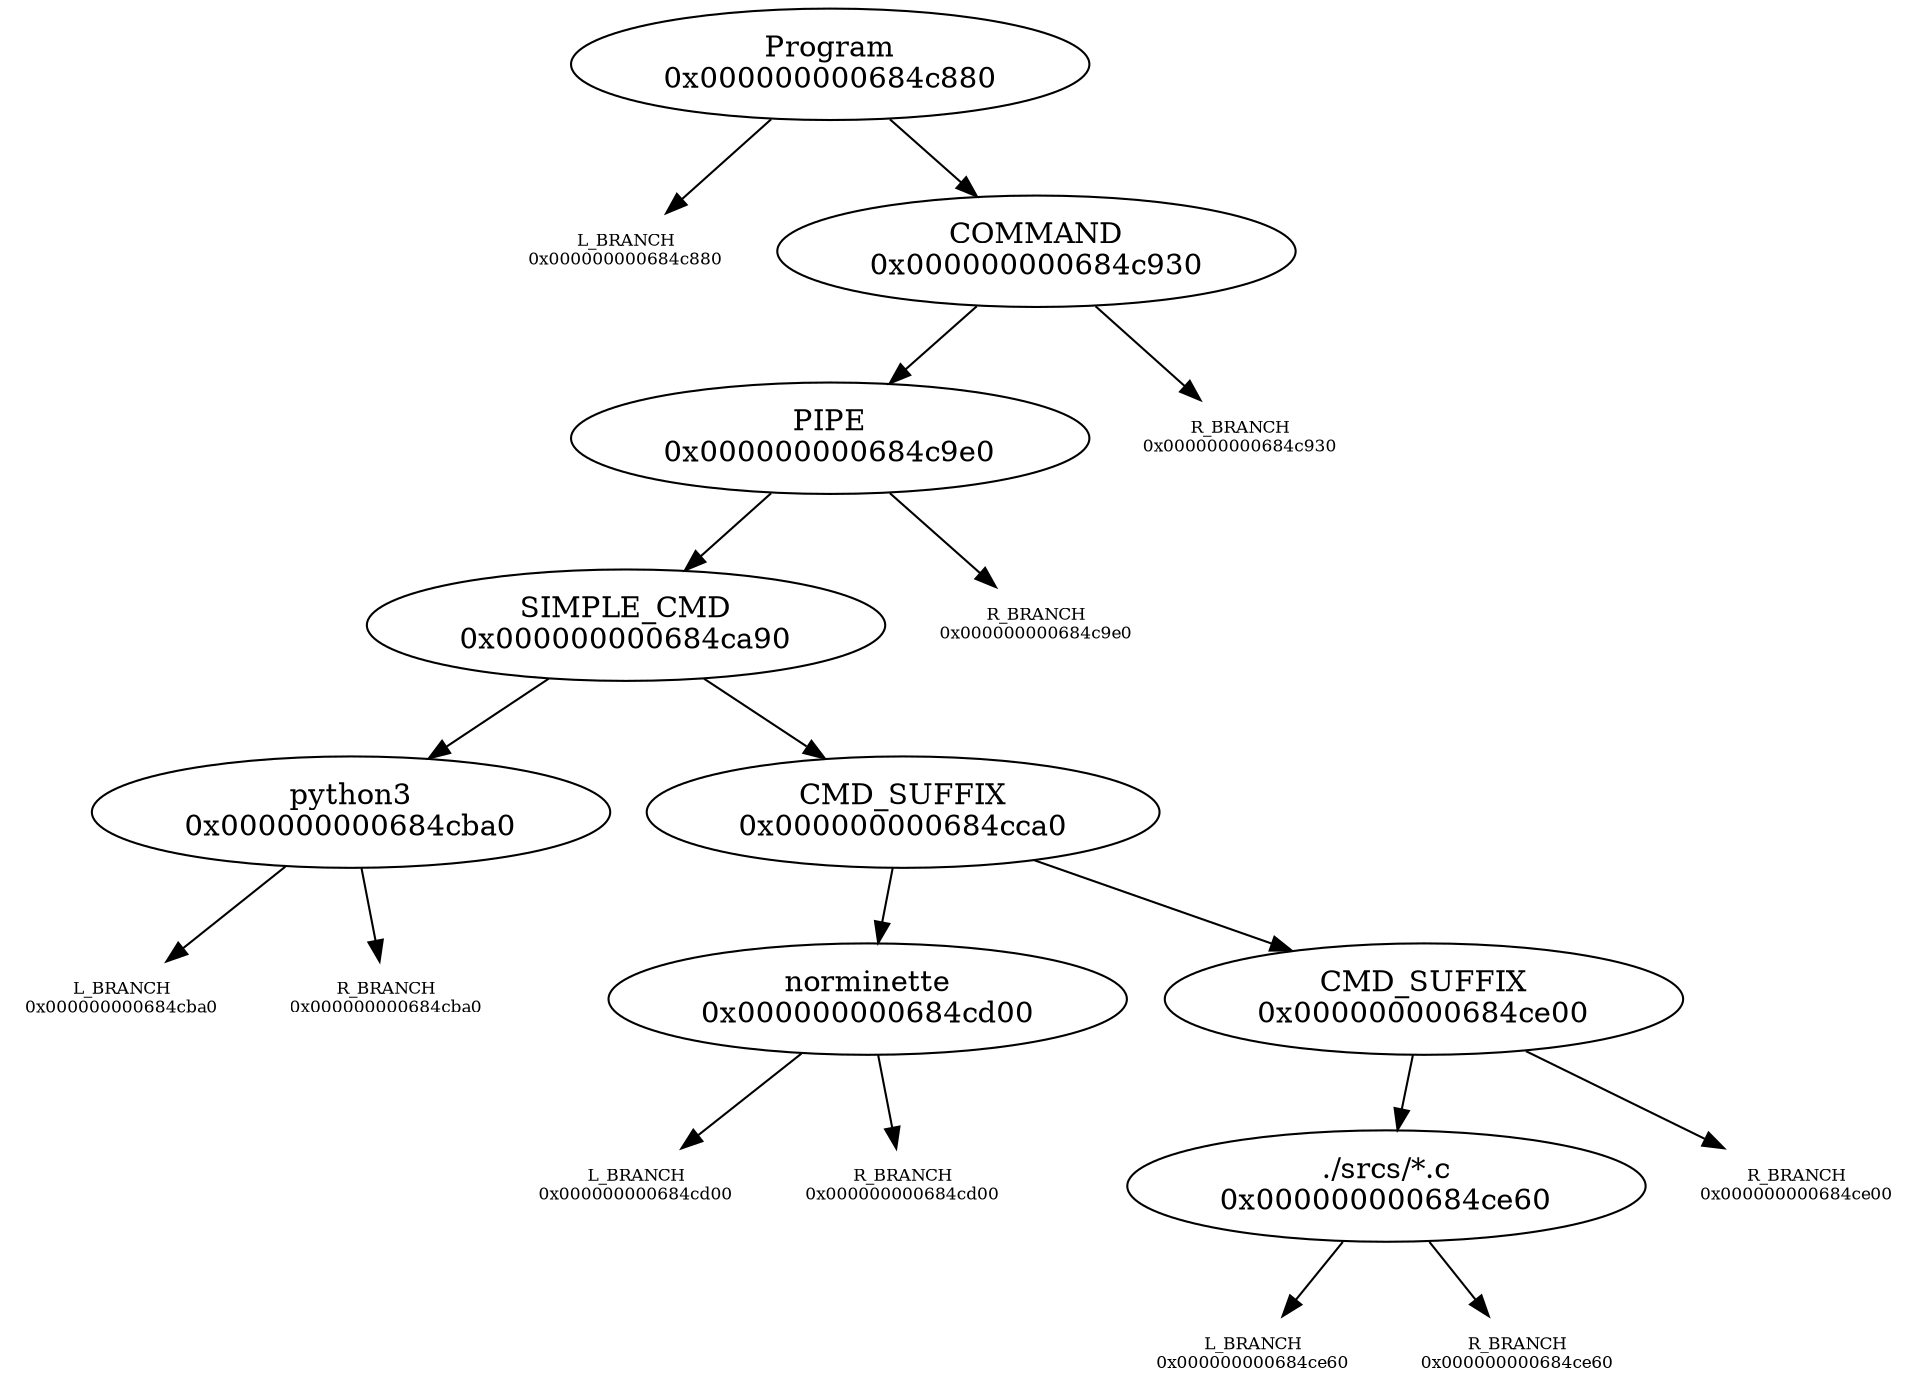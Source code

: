 digraph graphname {
"Program\n0x000000000684c880" -> "L_BRANCH\n0x000000000684c880";
"L_BRANCH\n0x000000000684c880" [shape=none fontsize=8]
"Program\n0x000000000684c880" -> "COMMAND\n0x000000000684c930";
"COMMAND\n0x000000000684c930" -> "PIPE\n0x000000000684c9e0";
"COMMAND\n0x000000000684c930" -> "R_BRANCH\n0x000000000684c930";
"R_BRANCH\n0x000000000684c930" [shape=none fontsize=8]
"PIPE\n0x000000000684c9e0" -> "SIMPLE_CMD\n0x000000000684ca90";
"PIPE\n0x000000000684c9e0" -> "R_BRANCH\n0x000000000684c9e0";
"R_BRANCH\n0x000000000684c9e0" [shape=none fontsize=8]
"SIMPLE_CMD\n0x000000000684ca90" -> "python3\n0x000000000684cba0";
"SIMPLE_CMD\n0x000000000684ca90" -> "CMD_SUFFIX\n0x000000000684cca0";
"python3\n0x000000000684cba0" -> "L_BRANCH\n0x000000000684cba0";
"L_BRANCH\n0x000000000684cba0" [shape=none fontsize=8]
"python3\n0x000000000684cba0" -> "R_BRANCH\n0x000000000684cba0";
"R_BRANCH\n0x000000000684cba0" [shape=none fontsize=8]
"CMD_SUFFIX\n0x000000000684cca0" -> "norminette\n0x000000000684cd00";
"CMD_SUFFIX\n0x000000000684cca0" -> "CMD_SUFFIX\n0x000000000684ce00";
"norminette\n0x000000000684cd00" -> "L_BRANCH\n0x000000000684cd00";
"L_BRANCH\n0x000000000684cd00" [shape=none fontsize=8]
"norminette\n0x000000000684cd00" -> "R_BRANCH\n0x000000000684cd00";
"R_BRANCH\n0x000000000684cd00" [shape=none fontsize=8]
"CMD_SUFFIX\n0x000000000684ce00" -> "./srcs/*.c\n0x000000000684ce60";
"CMD_SUFFIX\n0x000000000684ce00" -> "R_BRANCH\n0x000000000684ce00";
"R_BRANCH\n0x000000000684ce00" [shape=none fontsize=8]
"./srcs/*.c\n0x000000000684ce60" -> "L_BRANCH\n0x000000000684ce60";
"L_BRANCH\n0x000000000684ce60" [shape=none fontsize=8]
"./srcs/*.c\n0x000000000684ce60" -> "R_BRANCH\n0x000000000684ce60";
"R_BRANCH\n0x000000000684ce60" [shape=none fontsize=8]

}